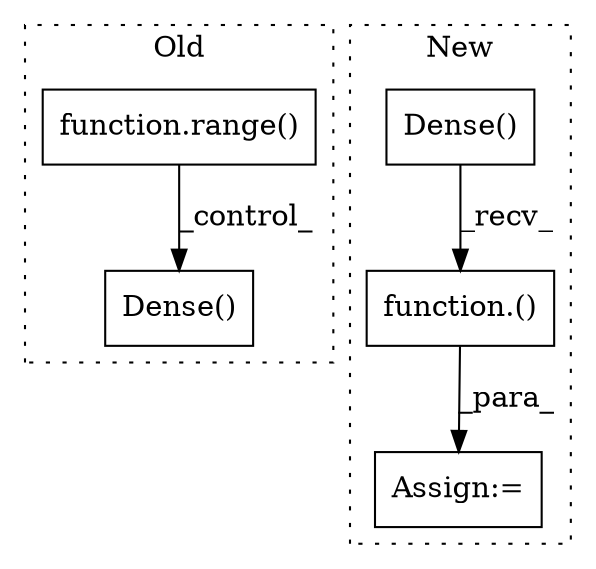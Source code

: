 digraph G {
subgraph cluster0 {
1 [label="Dense()" a="75" s="1199" l="22" shape="box"];
3 [label="function.range()" a="75" s="1179,1186" l="6,1" shape="box"];
label = "Old";
style="dotted";
}
subgraph cluster1 {
2 [label="Dense()" a="75" s="1234,1259" l="9,1" shape="box"];
4 [label="function.()" a="75" s="1234,1262" l="27,1" shape="box"];
5 [label="Assign:=" a="68" s="1231" l="3" shape="box"];
label = "New";
style="dotted";
}
2 -> 4 [label="_recv_"];
3 -> 1 [label="_control_"];
4 -> 5 [label="_para_"];
}